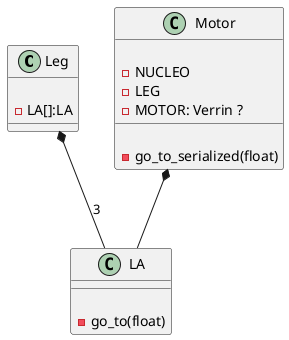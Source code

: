 @startuml classdiag

class Leg {
    {field}
    -LA[]:LA
}

class LA {
    {method}
    -go_to(float)
    {field}
}

class Motor {
    {field}
    -NUCLEO
    -LEG
    -MOTOR: Verrin ?
    {method}
    -go_to_serialized(float)
}

Leg *-- LA : 3
Motor *-- LA 